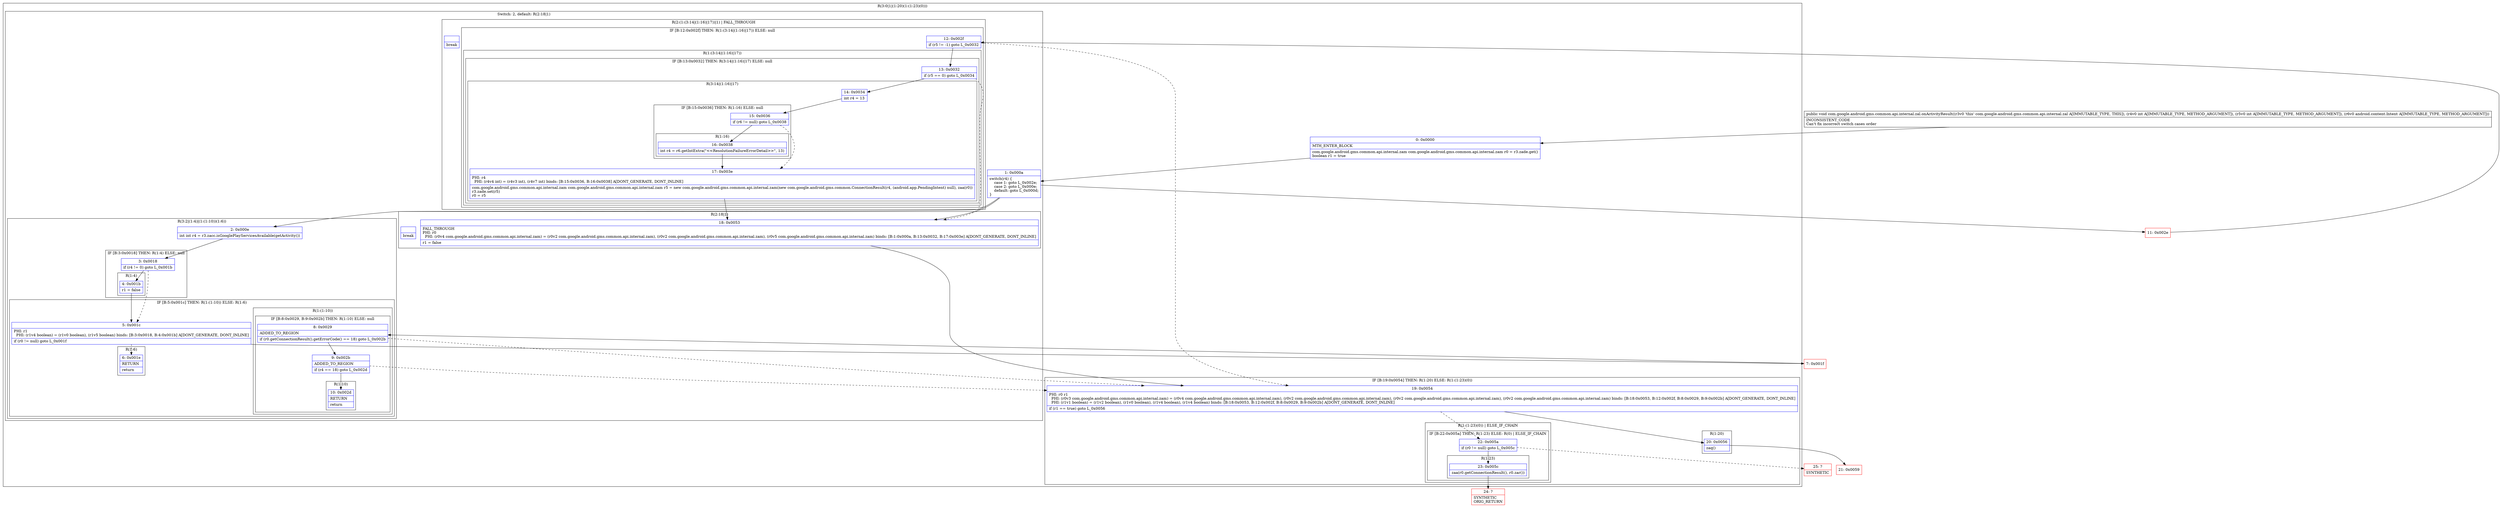 digraph "CFG forcom.google.android.gms.common.api.internal.zal.onActivityResult(IILandroid\/content\/Intent;)V" {
subgraph cluster_Region_2033804965 {
label = "R(3:0|1|(1:20)(1:(1:23)(0)))";
node [shape=record,color=blue];
Node_0 [shape=record,label="{0\:\ 0x0000|MTH_ENTER_BLOCK\l|com.google.android.gms.common.api.internal.zam com.google.android.gms.common.api.internal.zam r0 = r3.zade.get()\lboolean r1 = true\l}"];
subgraph cluster_SwitchRegion_676641405 {
label = "Switch: 2, default: R(2:18|1)";
node [shape=record,color=blue];
Node_1 [shape=record,label="{1\:\ 0x000a|switch(r4) \{\l    case 1: goto L_0x002e;\l    case 2: goto L_0x000e;\l    default: goto L_0x000d;\l\}\l}"];
subgraph cluster_Region_50647591 {
label = "R(2:(1:(3:14|(1:16)|17))|1) | FALL_THROUGH\l";
node [shape=record,color=blue];
subgraph cluster_IfRegion_1175391926 {
label = "IF [B:12:0x002f] THEN: R(1:(3:14|(1:16)|17)) ELSE: null";
node [shape=record,color=blue];
Node_12 [shape=record,label="{12\:\ 0x002f|if (r5 != \-1) goto L_0x0032\l}"];
subgraph cluster_Region_2042655108 {
label = "R(1:(3:14|(1:16)|17))";
node [shape=record,color=blue];
subgraph cluster_IfRegion_1959439251 {
label = "IF [B:13:0x0032] THEN: R(3:14|(1:16)|17) ELSE: null";
node [shape=record,color=blue];
Node_13 [shape=record,label="{13\:\ 0x0032|if (r5 == 0) goto L_0x0034\l}"];
subgraph cluster_Region_1297958884 {
label = "R(3:14|(1:16)|17)";
node [shape=record,color=blue];
Node_14 [shape=record,label="{14\:\ 0x0034|int r4 = 13\l}"];
subgraph cluster_IfRegion_1367001799 {
label = "IF [B:15:0x0036] THEN: R(1:16) ELSE: null";
node [shape=record,color=blue];
Node_15 [shape=record,label="{15\:\ 0x0036|if (r6 != null) goto L_0x0038\l}"];
subgraph cluster_Region_1161547214 {
label = "R(1:16)";
node [shape=record,color=blue];
Node_16 [shape=record,label="{16\:\ 0x0038|int r4 = r6.getIntExtra(\"\<\<ResolutionFailureErrorDetail\>\>\", 13)\l}"];
}
}
Node_17 [shape=record,label="{17\:\ 0x003e|PHI: r4 \l  PHI: (r4v4 int) = (r4v3 int), (r4v7 int) binds: [B:15:0x0036, B:16:0x0038] A[DONT_GENERATE, DONT_INLINE]\l|com.google.android.gms.common.api.internal.zam com.google.android.gms.common.api.internal.zam r5 = new com.google.android.gms.common.api.internal.zam(new com.google.android.gms.common.ConnectionResult(r4, (android.app.PendingIntent) null), zaa(r0))\lr3.zade.set(r5)\lr0 = r5\l}"];
}
}
}
}
Node_InsnContainer_1874728160 [shape=record,label="{|break\l}"];
}
subgraph cluster_Region_60597594 {
label = "R(3:2|(1:4)|(1:(1:10))(1:6))";
node [shape=record,color=blue];
Node_2 [shape=record,label="{2\:\ 0x000e|int int r4 = r3.zacc.isGooglePlayServicesAvailable(getActivity())\l}"];
subgraph cluster_IfRegion_1185156584 {
label = "IF [B:3:0x0018] THEN: R(1:4) ELSE: null";
node [shape=record,color=blue];
Node_3 [shape=record,label="{3\:\ 0x0018|if (r4 != 0) goto L_0x001b\l}"];
subgraph cluster_Region_1246885268 {
label = "R(1:4)";
node [shape=record,color=blue];
Node_4 [shape=record,label="{4\:\ 0x001b|r1 = false\l}"];
}
}
subgraph cluster_IfRegion_992136275 {
label = "IF [B:5:0x001c] THEN: R(1:(1:10)) ELSE: R(1:6)";
node [shape=record,color=blue];
Node_5 [shape=record,label="{5\:\ 0x001c|PHI: r1 \l  PHI: (r1v4 boolean) = (r1v0 boolean), (r1v5 boolean) binds: [B:3:0x0018, B:4:0x001b] A[DONT_GENERATE, DONT_INLINE]\l|if (r0 != null) goto L_0x001f\l}"];
subgraph cluster_Region_361235650 {
label = "R(1:(1:10))";
node [shape=record,color=blue];
subgraph cluster_IfRegion_1056850282 {
label = "IF [B:8:0x0029, B:9:0x002b] THEN: R(1:10) ELSE: null";
node [shape=record,color=blue];
Node_8 [shape=record,label="{8\:\ 0x0029|ADDED_TO_REGION\l|if (r0.getConnectionResult().getErrorCode() == 18) goto L_0x002b\l}"];
Node_9 [shape=record,label="{9\:\ 0x002b|ADDED_TO_REGION\l|if (r4 == 18) goto L_0x002d\l}"];
subgraph cluster_Region_884974547 {
label = "R(1:10)";
node [shape=record,color=blue];
Node_10 [shape=record,label="{10\:\ 0x002d|RETURN\l|return\l}"];
}
}
}
subgraph cluster_Region_865364849 {
label = "R(1:6)";
node [shape=record,color=blue];
Node_6 [shape=record,label="{6\:\ 0x001e|RETURN\l|return\l}"];
}
}
}
subgraph cluster_Region_107479330 {
label = "R(2:18|1)";
node [shape=record,color=blue];
Node_18 [shape=record,label="{18\:\ 0x0053|FALL_THROUGH\lPHI: r0 \l  PHI: (r0v4 com.google.android.gms.common.api.internal.zam) = (r0v2 com.google.android.gms.common.api.internal.zam), (r0v2 com.google.android.gms.common.api.internal.zam), (r0v5 com.google.android.gms.common.api.internal.zam) binds: [B:1:0x000a, B:13:0x0032, B:17:0x003e] A[DONT_GENERATE, DONT_INLINE]\l|r1 = false\l}"];
Node_InsnContainer_739406071 [shape=record,label="{|break\l}"];
}
}
subgraph cluster_IfRegion_1186982516 {
label = "IF [B:19:0x0054] THEN: R(1:20) ELSE: R(1:(1:23)(0))";
node [shape=record,color=blue];
Node_19 [shape=record,label="{19\:\ 0x0054|PHI: r0 r1 \l  PHI: (r0v3 com.google.android.gms.common.api.internal.zam) = (r0v4 com.google.android.gms.common.api.internal.zam), (r0v2 com.google.android.gms.common.api.internal.zam), (r0v2 com.google.android.gms.common.api.internal.zam), (r0v2 com.google.android.gms.common.api.internal.zam) binds: [B:18:0x0053, B:12:0x002f, B:8:0x0029, B:9:0x002b] A[DONT_GENERATE, DONT_INLINE]\l  PHI: (r1v1 boolean) = (r1v2 boolean), (r1v0 boolean), (r1v4 boolean), (r1v4 boolean) binds: [B:18:0x0053, B:12:0x002f, B:8:0x0029, B:9:0x002b] A[DONT_GENERATE, DONT_INLINE]\l|if (r1 == true) goto L_0x0056\l}"];
subgraph cluster_Region_2045366179 {
label = "R(1:20)";
node [shape=record,color=blue];
Node_20 [shape=record,label="{20\:\ 0x0056|zaq()\l}"];
}
subgraph cluster_Region_805395062 {
label = "R(1:(1:23)(0)) | ELSE_IF_CHAIN\l";
node [shape=record,color=blue];
subgraph cluster_IfRegion_213910622 {
label = "IF [B:22:0x005a] THEN: R(1:23) ELSE: R(0) | ELSE_IF_CHAIN\l";
node [shape=record,color=blue];
Node_22 [shape=record,label="{22\:\ 0x005a|if (r0 != null) goto L_0x005c\l}"];
subgraph cluster_Region_721748037 {
label = "R(1:23)";
node [shape=record,color=blue];
Node_23 [shape=record,label="{23\:\ 0x005c|zaa(r0.getConnectionResult(), r0.zar())\l}"];
}
subgraph cluster_Region_551448804 {
label = "R(0)";
node [shape=record,color=blue];
}
}
}
}
}
Node_7 [shape=record,color=red,label="{7\:\ 0x001f}"];
Node_11 [shape=record,color=red,label="{11\:\ 0x002e}"];
Node_21 [shape=record,color=red,label="{21\:\ 0x0059}"];
Node_24 [shape=record,color=red,label="{24\:\ ?|SYNTHETIC\lORIG_RETURN\l}"];
Node_25 [shape=record,color=red,label="{25\:\ ?|SYNTHETIC\l}"];
MethodNode[shape=record,label="{public void com.google.android.gms.common.api.internal.zal.onActivityResult((r3v0 'this' com.google.android.gms.common.api.internal.zal A[IMMUTABLE_TYPE, THIS]), (r4v0 int A[IMMUTABLE_TYPE, METHOD_ARGUMENT]), (r5v0 int A[IMMUTABLE_TYPE, METHOD_ARGUMENT]), (r6v0 android.content.Intent A[IMMUTABLE_TYPE, METHOD_ARGUMENT]))  | INCONSISTENT_CODE\lCan't fix incorrect switch cases order\l}"];
MethodNode -> Node_0;
Node_0 -> Node_1;
Node_1 -> Node_2;
Node_1 -> Node_11;
Node_1 -> Node_18;
Node_12 -> Node_13;
Node_12 -> Node_19[style=dashed];
Node_13 -> Node_14;
Node_13 -> Node_18[style=dashed];
Node_14 -> Node_15;
Node_15 -> Node_16;
Node_15 -> Node_17[style=dashed];
Node_16 -> Node_17;
Node_17 -> Node_18;
Node_2 -> Node_3;
Node_3 -> Node_4;
Node_3 -> Node_5[style=dashed];
Node_4 -> Node_5;
Node_5 -> Node_6[style=dashed];
Node_5 -> Node_7;
Node_8 -> Node_9;
Node_8 -> Node_19[style=dashed];
Node_9 -> Node_10;
Node_9 -> Node_19[style=dashed];
Node_18 -> Node_19;
Node_19 -> Node_20;
Node_19 -> Node_22[style=dashed];
Node_20 -> Node_21;
Node_22 -> Node_23;
Node_22 -> Node_25[style=dashed];
Node_23 -> Node_24;
Node_7 -> Node_8;
Node_11 -> Node_12;
}

